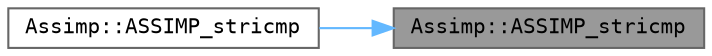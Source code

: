 digraph "Assimp::ASSIMP_stricmp"
{
 // LATEX_PDF_SIZE
  bgcolor="transparent";
  edge [fontname=Terminal,fontsize=10,labelfontname=Helvetica,labelfontsize=10];
  node [fontname=Terminal,fontsize=10,shape=box,height=0.2,width=0.4];
  rankdir="RL";
  Node1 [label="Assimp::ASSIMP_stricmp",height=0.2,width=0.4,color="gray40", fillcolor="grey60", style="filled", fontcolor="black",tooltip="Helper function to do platform independent string comparison."];
  Node1 -> Node2 [dir="back",color="steelblue1",style="solid"];
  Node2 [label="Assimp::ASSIMP_stricmp",height=0.2,width=0.4,color="grey40", fillcolor="white", style="filled",URL="$namespace_assimp.html#abd7b0704eb33d941b05a778f916cf963",tooltip="Case independent comparison of two std::strings."];
}
